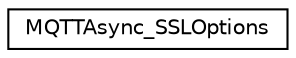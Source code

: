 digraph "Graphical Class Hierarchy"
{
 // LATEX_PDF_SIZE
  edge [fontname="Helvetica",fontsize="10",labelfontname="Helvetica",labelfontsize="10"];
  node [fontname="Helvetica",fontsize="10",shape=record];
  rankdir="LR";
  Node0 [label="MQTTAsync_SSLOptions",height=0.2,width=0.4,color="black", fillcolor="white", style="filled",URL="$structMQTTAsync__SSLOptions.html",tooltip=" "];
}
